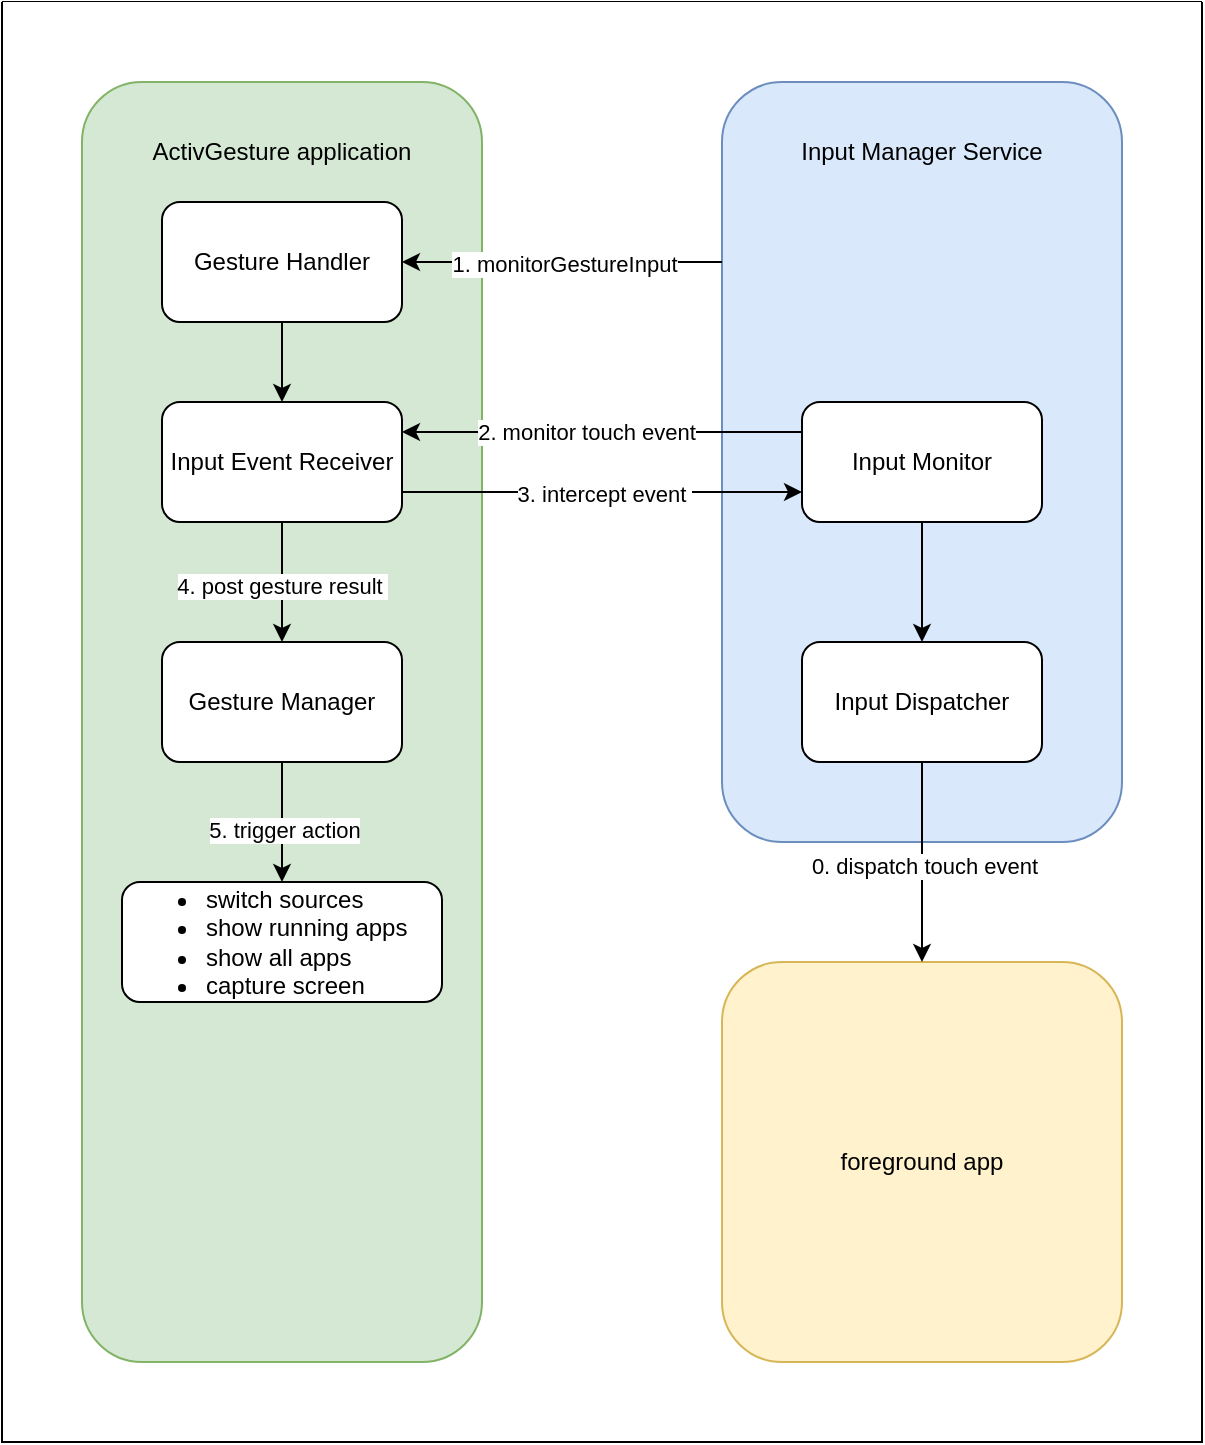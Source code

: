 <mxfile version="22.1.5" type="github">
  <diagram name="Page-1" id="CsIa_x3OmDa4BE4Wmy2-">
    <mxGraphModel dx="1026" dy="617" grid="1" gridSize="10" guides="1" tooltips="1" connect="1" arrows="1" fold="1" page="1" pageScale="1" pageWidth="850" pageHeight="1100" math="0" shadow="0">
      <root>
        <mxCell id="0" />
        <mxCell id="1" parent="0" />
        <mxCell id="N6mvyxjznTWFGohQ_9sq-1" value="" style="swimlane;startSize=0;swimlaneFillColor=default;" parent="1" vertex="1">
          <mxGeometry width="600" height="720" as="geometry" />
        </mxCell>
        <mxCell id="N6mvyxjznTWFGohQ_9sq-2" value="" style="rounded=1;whiteSpace=wrap;html=1;fillColor=#d5e8d4;strokeColor=#82b366;" parent="N6mvyxjznTWFGohQ_9sq-1" vertex="1">
          <mxGeometry x="40" y="40" width="200" height="640" as="geometry" />
        </mxCell>
        <mxCell id="N6mvyxjznTWFGohQ_9sq-3" value="ActivGesture application" style="text;html=1;strokeColor=none;fillColor=none;align=center;verticalAlign=middle;whiteSpace=wrap;rounded=0;" parent="N6mvyxjznTWFGohQ_9sq-1" vertex="1">
          <mxGeometry x="65" y="60" width="150" height="30" as="geometry" />
        </mxCell>
        <mxCell id="N6mvyxjznTWFGohQ_9sq-7" value="" style="edgeStyle=orthogonalEdgeStyle;rounded=0;orthogonalLoop=1;jettySize=auto;html=1;" parent="N6mvyxjznTWFGohQ_9sq-1" source="N6mvyxjznTWFGohQ_9sq-4" target="N6mvyxjznTWFGohQ_9sq-5" edge="1">
          <mxGeometry relative="1" as="geometry" />
        </mxCell>
        <mxCell id="N6mvyxjznTWFGohQ_9sq-4" value="Gesture Handler" style="rounded=1;whiteSpace=wrap;html=1;" parent="N6mvyxjznTWFGohQ_9sq-1" vertex="1">
          <mxGeometry x="80" y="100" width="120" height="60" as="geometry" />
        </mxCell>
        <mxCell id="N6mvyxjznTWFGohQ_9sq-8" value="" style="edgeStyle=orthogonalEdgeStyle;rounded=0;orthogonalLoop=1;jettySize=auto;html=1;" parent="N6mvyxjznTWFGohQ_9sq-1" source="N6mvyxjznTWFGohQ_9sq-5" target="N6mvyxjznTWFGohQ_9sq-6" edge="1">
          <mxGeometry relative="1" as="geometry" />
        </mxCell>
        <mxCell id="N6mvyxjznTWFGohQ_9sq-9" value="4. post gesture result&amp;nbsp;" style="edgeLabel;html=1;align=center;verticalAlign=middle;resizable=0;points=[];" parent="N6mvyxjznTWFGohQ_9sq-8" vertex="1" connectable="0">
          <mxGeometry x="0.067" relative="1" as="geometry">
            <mxPoint as="offset" />
          </mxGeometry>
        </mxCell>
        <mxCell id="N6mvyxjznTWFGohQ_9sq-5" value="Input Event Receiver" style="rounded=1;whiteSpace=wrap;html=1;" parent="N6mvyxjznTWFGohQ_9sq-1" vertex="1">
          <mxGeometry x="80" y="200" width="120" height="60" as="geometry" />
        </mxCell>
        <mxCell id="N6mvyxjznTWFGohQ_9sq-11" value="" style="edgeStyle=orthogonalEdgeStyle;rounded=0;orthogonalLoop=1;jettySize=auto;html=1;" parent="N6mvyxjznTWFGohQ_9sq-1" source="N6mvyxjznTWFGohQ_9sq-6" target="N6mvyxjznTWFGohQ_9sq-10" edge="1">
          <mxGeometry relative="1" as="geometry" />
        </mxCell>
        <mxCell id="N6mvyxjznTWFGohQ_9sq-12" value="5. trigger action" style="edgeLabel;html=1;align=center;verticalAlign=middle;resizable=0;points=[];" parent="N6mvyxjznTWFGohQ_9sq-11" vertex="1" connectable="0">
          <mxGeometry x="0.12" y="1" relative="1" as="geometry">
            <mxPoint as="offset" />
          </mxGeometry>
        </mxCell>
        <mxCell id="N6mvyxjznTWFGohQ_9sq-6" value="Gesture Manager" style="rounded=1;whiteSpace=wrap;html=1;" parent="N6mvyxjznTWFGohQ_9sq-1" vertex="1">
          <mxGeometry x="80" y="320" width="120" height="60" as="geometry" />
        </mxCell>
        <mxCell id="N6mvyxjznTWFGohQ_9sq-10" value="&lt;ul&gt;&lt;li&gt;&lt;span style=&quot;background-color: initial;&quot;&gt;switch sources&lt;/span&gt;&lt;/li&gt;&lt;li&gt;&lt;span style=&quot;background-color: initial;&quot;&gt;show running apps&lt;/span&gt;&lt;/li&gt;&lt;li&gt;&lt;span style=&quot;background-color: initial;&quot;&gt;show all apps&lt;/span&gt;&lt;/li&gt;&lt;li&gt;&lt;span style=&quot;background-color: initial;&quot;&gt;capture screen&lt;/span&gt;&lt;/li&gt;&lt;/ul&gt;" style="rounded=1;whiteSpace=wrap;html=1;align=left;" parent="N6mvyxjznTWFGohQ_9sq-1" vertex="1">
          <mxGeometry x="60" y="440" width="160" height="60" as="geometry" />
        </mxCell>
        <mxCell id="N6mvyxjznTWFGohQ_9sq-13" value="" style="rounded=1;whiteSpace=wrap;html=1;fillColor=#dae8fc;strokeColor=#6c8ebf;" parent="N6mvyxjznTWFGohQ_9sq-1" vertex="1">
          <mxGeometry x="360" y="40" width="200" height="380" as="geometry" />
        </mxCell>
        <mxCell id="N6mvyxjznTWFGohQ_9sq-14" value="Input Manager Service" style="text;html=1;strokeColor=none;fillColor=none;align=center;verticalAlign=middle;whiteSpace=wrap;rounded=0;" parent="N6mvyxjznTWFGohQ_9sq-1" vertex="1">
          <mxGeometry x="390" y="60" width="140" height="30" as="geometry" />
        </mxCell>
        <mxCell id="N6mvyxjznTWFGohQ_9sq-16" value="Input Dispatcher" style="rounded=1;whiteSpace=wrap;html=1;" parent="N6mvyxjznTWFGohQ_9sq-1" vertex="1">
          <mxGeometry x="400" y="320" width="120" height="60" as="geometry" />
        </mxCell>
        <mxCell id="N6mvyxjznTWFGohQ_9sq-20" value="" style="edgeStyle=orthogonalEdgeStyle;rounded=0;orthogonalLoop=1;jettySize=auto;html=1;" parent="N6mvyxjznTWFGohQ_9sq-1" source="N6mvyxjznTWFGohQ_9sq-15" target="N6mvyxjznTWFGohQ_9sq-16" edge="1">
          <mxGeometry relative="1" as="geometry" />
        </mxCell>
        <mxCell id="N6mvyxjznTWFGohQ_9sq-15" value="Input Monitor" style="rounded=1;whiteSpace=wrap;html=1;" parent="N6mvyxjznTWFGohQ_9sq-1" vertex="1">
          <mxGeometry x="400" y="200" width="120" height="60" as="geometry" />
        </mxCell>
        <mxCell id="N6mvyxjznTWFGohQ_9sq-17" value="foreground app" style="rounded=1;whiteSpace=wrap;html=1;fillColor=#fff2cc;strokeColor=#d6b656;" parent="N6mvyxjznTWFGohQ_9sq-1" vertex="1">
          <mxGeometry x="360" y="480" width="200" height="200" as="geometry" />
        </mxCell>
        <mxCell id="N6mvyxjznTWFGohQ_9sq-18" value="" style="endArrow=classic;html=1;rounded=0;exitX=0.5;exitY=1;exitDx=0;exitDy=0;entryX=0.5;entryY=0;entryDx=0;entryDy=0;" parent="N6mvyxjznTWFGohQ_9sq-1" source="N6mvyxjznTWFGohQ_9sq-16" target="N6mvyxjznTWFGohQ_9sq-17" edge="1">
          <mxGeometry width="50" height="50" relative="1" as="geometry">
            <mxPoint x="440" y="470" as="sourcePoint" />
            <mxPoint x="490" y="420" as="targetPoint" />
          </mxGeometry>
        </mxCell>
        <mxCell id="N6mvyxjznTWFGohQ_9sq-19" value="0. dispatch touch event" style="edgeLabel;html=1;align=center;verticalAlign=middle;resizable=0;points=[];" parent="N6mvyxjznTWFGohQ_9sq-18" vertex="1" connectable="0">
          <mxGeometry x="0.007" y="1" relative="1" as="geometry">
            <mxPoint y="1" as="offset" />
          </mxGeometry>
        </mxCell>
        <mxCell id="N6mvyxjznTWFGohQ_9sq-21" value="" style="endArrow=classic;html=1;rounded=0;entryX=1;entryY=0.5;entryDx=0;entryDy=0;" parent="N6mvyxjznTWFGohQ_9sq-1" target="N6mvyxjznTWFGohQ_9sq-4" edge="1">
          <mxGeometry width="50" height="50" relative="1" as="geometry">
            <mxPoint x="360" y="130" as="sourcePoint" />
            <mxPoint x="490" y="290" as="targetPoint" />
          </mxGeometry>
        </mxCell>
        <mxCell id="N6mvyxjznTWFGohQ_9sq-22" value="1. monitorGestureInput" style="edgeLabel;html=1;align=center;verticalAlign=middle;resizable=0;points=[];" parent="N6mvyxjznTWFGohQ_9sq-21" vertex="1" connectable="0">
          <mxGeometry x="-0.013" y="1" relative="1" as="geometry">
            <mxPoint as="offset" />
          </mxGeometry>
        </mxCell>
        <mxCell id="N6mvyxjznTWFGohQ_9sq-23" value="" style="endArrow=classic;html=1;rounded=0;exitX=0;exitY=0.25;exitDx=0;exitDy=0;entryX=1;entryY=0.25;entryDx=0;entryDy=0;" parent="N6mvyxjznTWFGohQ_9sq-1" source="N6mvyxjznTWFGohQ_9sq-15" target="N6mvyxjznTWFGohQ_9sq-5" edge="1">
          <mxGeometry width="50" height="50" relative="1" as="geometry">
            <mxPoint x="440" y="340" as="sourcePoint" />
            <mxPoint x="490" y="290" as="targetPoint" />
          </mxGeometry>
        </mxCell>
        <mxCell id="N6mvyxjznTWFGohQ_9sq-24" value="2. monitor touch event" style="edgeLabel;html=1;align=center;verticalAlign=middle;resizable=0;points=[];" parent="N6mvyxjznTWFGohQ_9sq-23" vertex="1" connectable="0">
          <mxGeometry x="0.08" relative="1" as="geometry">
            <mxPoint as="offset" />
          </mxGeometry>
        </mxCell>
        <mxCell id="tW0gU0uDTP0QbnZJrl5c-3" value="" style="endArrow=classic;html=1;rounded=0;exitX=1;exitY=0.75;exitDx=0;exitDy=0;entryX=0;entryY=0.75;entryDx=0;entryDy=0;" edge="1" parent="N6mvyxjznTWFGohQ_9sq-1" source="N6mvyxjznTWFGohQ_9sq-5" target="N6mvyxjznTWFGohQ_9sq-15">
          <mxGeometry width="50" height="50" relative="1" as="geometry">
            <mxPoint x="400" y="430" as="sourcePoint" />
            <mxPoint x="450" y="380" as="targetPoint" />
          </mxGeometry>
        </mxCell>
        <mxCell id="tW0gU0uDTP0QbnZJrl5c-4" value="3.&amp;nbsp;intercept&amp;nbsp;event&amp;nbsp;" style="edgeLabel;html=1;align=center;verticalAlign=middle;resizable=0;points=[];" vertex="1" connectable="0" parent="tW0gU0uDTP0QbnZJrl5c-3">
          <mxGeometry x="0.01" y="-1" relative="1" as="geometry">
            <mxPoint as="offset" />
          </mxGeometry>
        </mxCell>
      </root>
    </mxGraphModel>
  </diagram>
</mxfile>
